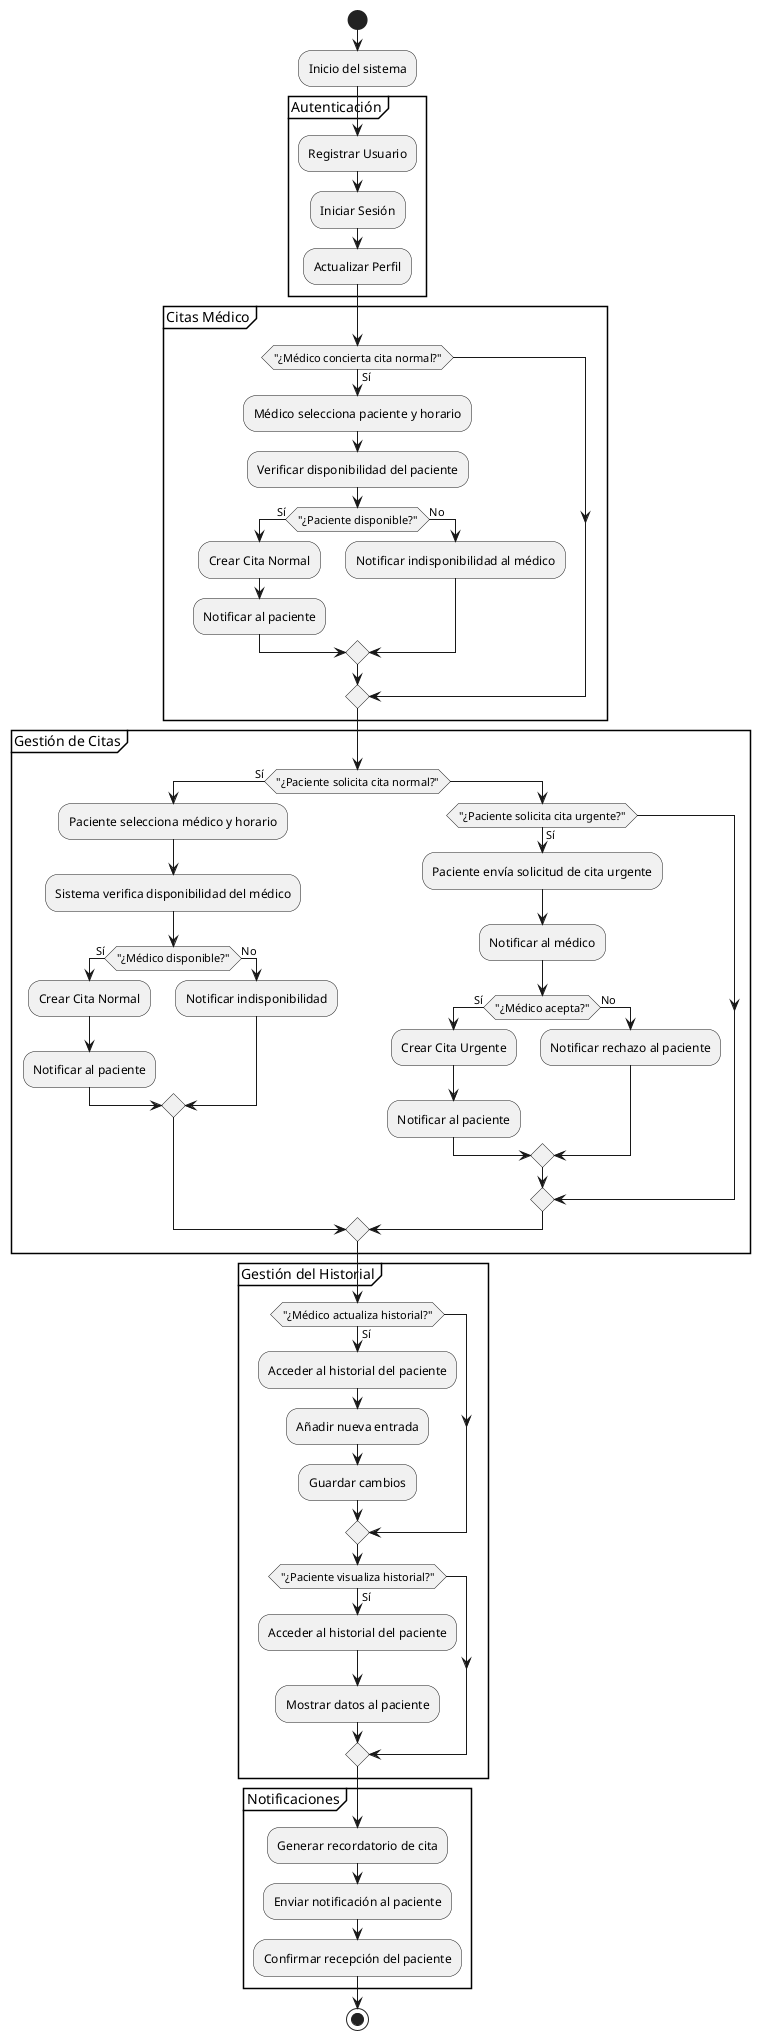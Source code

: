 @startuml
start

:Inicio del sistema;

partition "Autenticación" {
    :Registrar Usuario;
    :Iniciar Sesión;
    :Actualizar Perfil;
}

partition "Citas Médico" {
    if ("¿Médico concierta cita normal?") then (Sí)
        :Médico selecciona paciente y horario;
        :Verificar disponibilidad del paciente;
        if ("¿Paciente disponible?") then (Sí)
            :Crear Cita Normal;
            :Notificar al paciente;
        else (No)
            :Notificar indisponibilidad al médico;
        endif
    endif
}

partition "Gestión de Citas" {
    if ("¿Paciente solicita cita normal?") then (Sí)
        :Paciente selecciona médico y horario;
        :Sistema verifica disponibilidad del médico;
        if ("¿Médico disponible?") then (Sí)
            :Crear Cita Normal;
            :Notificar al paciente;
        else (No)
            :Notificar indisponibilidad;
        endif
    else
        if ("¿Paciente solicita cita urgente?") then (Sí)
            :Paciente envía solicitud de cita urgente;
            :Notificar al médico;
            if ("¿Médico acepta?") then (Sí)
                :Crear Cita Urgente;
                :Notificar al paciente;
            else (No)
                :Notificar rechazo al paciente;
            endif
        endif
    endif
}

partition "Gestión del Historial" {
    if ("¿Médico actualiza historial?") then (Sí)
        :Acceder al historial del paciente;
        :Añadir nueva entrada;
        :Guardar cambios;
    endif
    if ("¿Paciente visualiza historial?") then (Sí)
        :Acceder al historial del paciente;
        :Mostrar datos al paciente;
    endif
}

partition "Notificaciones" {
    :Generar recordatorio de cita;
    :Enviar notificación al paciente;
    :Confirmar recepción del paciente;
}

stop
@enduml
